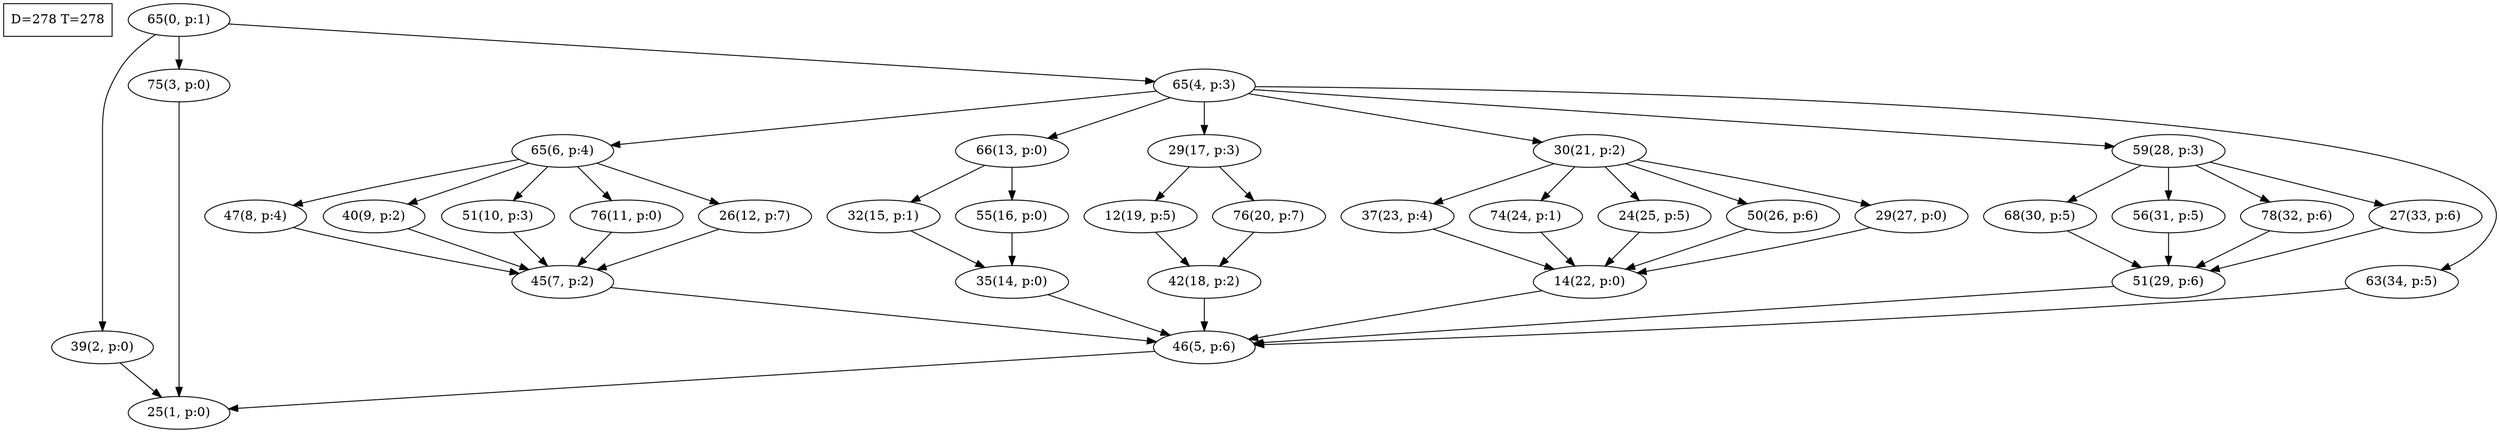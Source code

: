digraph Task {
i [shape=box, label="D=278 T=278"]; 
0 [label="65(0, p:1)"];
1 [label="25(1, p:0)"];
2 [label="39(2, p:0)"];
3 [label="75(3, p:0)"];
4 [label="65(4, p:3)"];
5 [label="46(5, p:6)"];
6 [label="65(6, p:4)"];
7 [label="45(7, p:2)"];
8 [label="47(8, p:4)"];
9 [label="40(9, p:2)"];
10 [label="51(10, p:3)"];
11 [label="76(11, p:0)"];
12 [label="26(12, p:7)"];
13 [label="66(13, p:0)"];
14 [label="35(14, p:0)"];
15 [label="32(15, p:1)"];
16 [label="55(16, p:0)"];
17 [label="29(17, p:3)"];
18 [label="42(18, p:2)"];
19 [label="12(19, p:5)"];
20 [label="76(20, p:7)"];
21 [label="30(21, p:2)"];
22 [label="14(22, p:0)"];
23 [label="37(23, p:4)"];
24 [label="74(24, p:1)"];
25 [label="24(25, p:5)"];
26 [label="50(26, p:6)"];
27 [label="29(27, p:0)"];
28 [label="59(28, p:3)"];
29 [label="51(29, p:6)"];
30 [label="68(30, p:5)"];
31 [label="56(31, p:5)"];
32 [label="78(32, p:6)"];
33 [label="27(33, p:6)"];
34 [label="63(34, p:5)"];
0 -> 2;
0 -> 3;
0 -> 4;
2 -> 1;
3 -> 1;
4 -> 6;
4 -> 13;
4 -> 17;
4 -> 21;
4 -> 28;
4 -> 34;
5 -> 1;
6 -> 8;
6 -> 9;
6 -> 10;
6 -> 11;
6 -> 12;
7 -> 5;
8 -> 7;
9 -> 7;
10 -> 7;
11 -> 7;
12 -> 7;
13 -> 15;
13 -> 16;
14 -> 5;
15 -> 14;
16 -> 14;
17 -> 19;
17 -> 20;
18 -> 5;
19 -> 18;
20 -> 18;
21 -> 23;
21 -> 24;
21 -> 25;
21 -> 26;
21 -> 27;
22 -> 5;
23 -> 22;
24 -> 22;
25 -> 22;
26 -> 22;
27 -> 22;
28 -> 30;
28 -> 31;
28 -> 32;
28 -> 33;
29 -> 5;
30 -> 29;
31 -> 29;
32 -> 29;
33 -> 29;
34 -> 5;
}